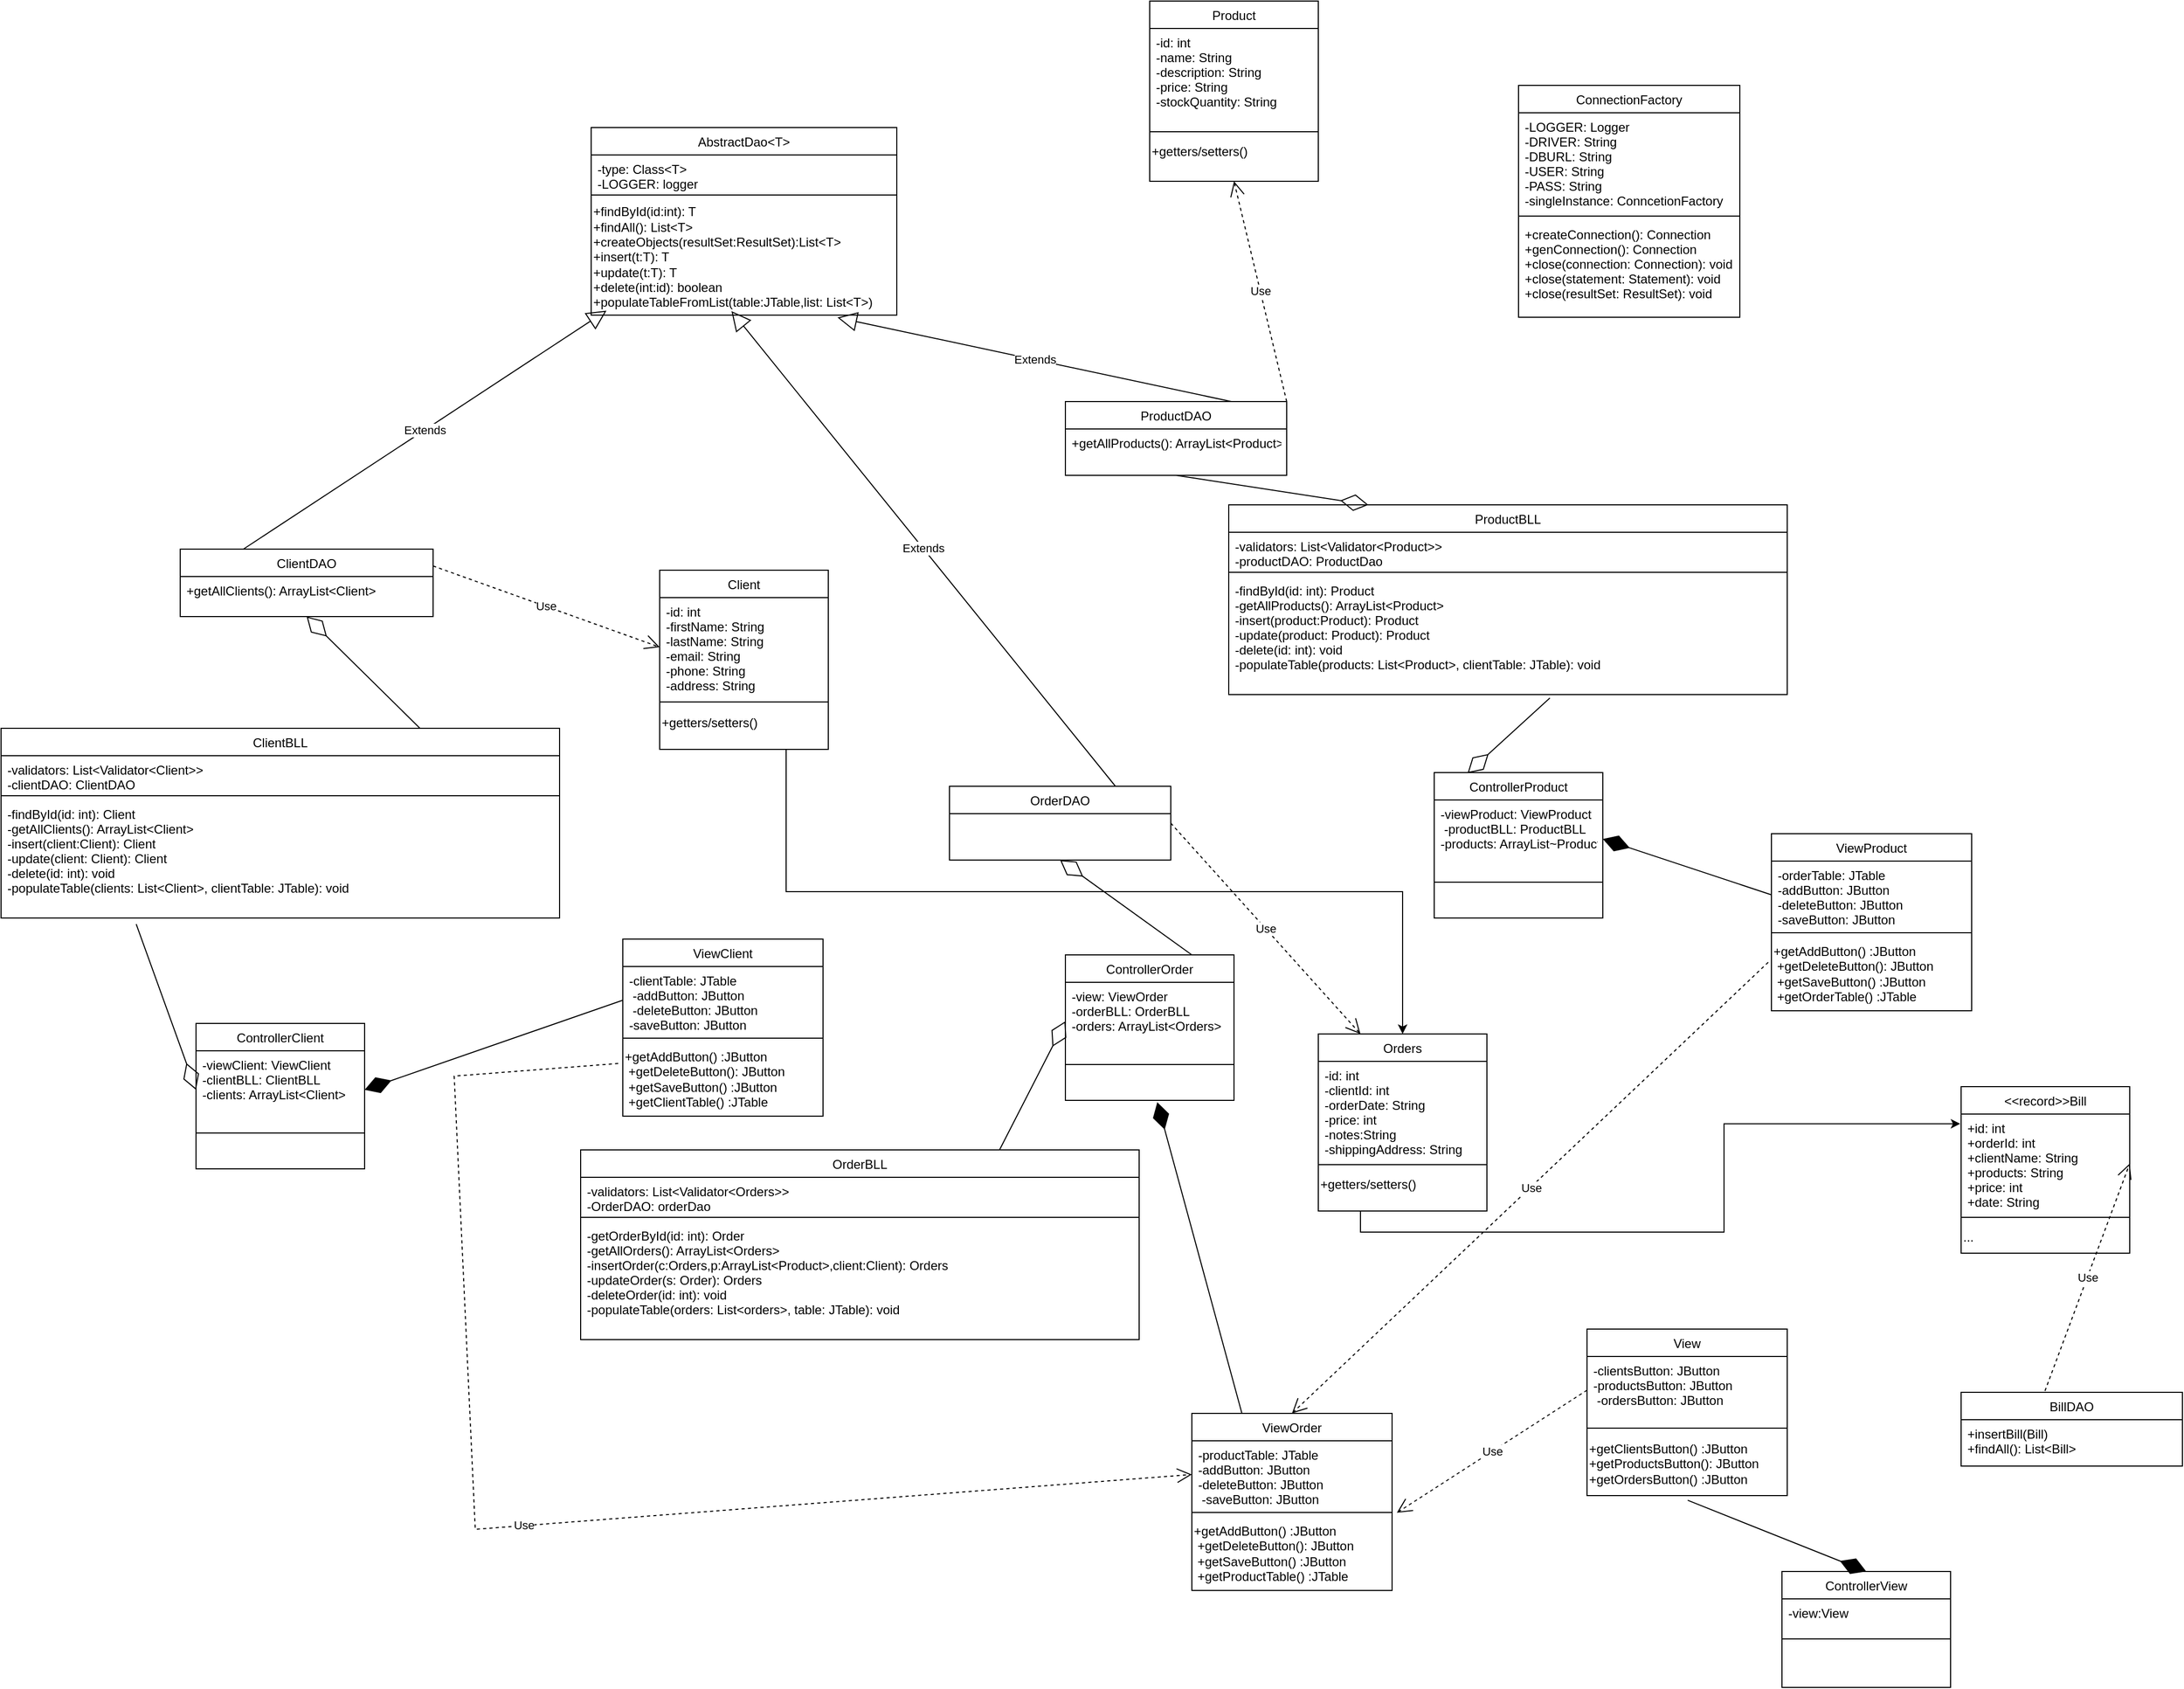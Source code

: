 <mxfile version="27.0.6">
  <diagram name="Page-1" id="b5b7bab2-c9e2-2cf4-8b2a-24fd1a2a6d21">
    <mxGraphModel dx="4214" dy="1395" grid="1" gridSize="10" guides="1" tooltips="1" connect="1" arrows="1" fold="1" page="1" pageScale="1" pageWidth="827" pageHeight="1169" background="none" math="0" shadow="0">
      <root>
        <mxCell id="0" />
        <mxCell id="1" parent="0" />
        <mxCell id="LnD3zdVyB0GyHzaoFV1q-109" style="edgeStyle=orthogonalEdgeStyle;rounded=0;orthogonalLoop=1;jettySize=auto;html=1;exitX=0.75;exitY=1;exitDx=0;exitDy=0;entryX=0.5;entryY=0;entryDx=0;entryDy=0;" edge="1" parent="1" source="LnD3zdVyB0GyHzaoFV1q-1" target="LnD3zdVyB0GyHzaoFV1q-11">
          <mxGeometry relative="1" as="geometry" />
        </mxCell>
        <mxCell id="LnD3zdVyB0GyHzaoFV1q-1" value="Client" style="swimlane;fontStyle=0;align=center;verticalAlign=top;childLayout=stackLayout;horizontal=1;startSize=26;horizontalStack=0;resizeParent=1;resizeLast=0;collapsible=1;marginBottom=0;rounded=0;shadow=0;strokeWidth=1;" vertex="1" parent="1">
          <mxGeometry x="-715" y="770" width="160" height="170" as="geometry">
            <mxRectangle x="230" y="140" width="160" height="26" as="alternateBounds" />
          </mxGeometry>
        </mxCell>
        <mxCell id="LnD3zdVyB0GyHzaoFV1q-2" value="-id: int&#xa;-firstName: String&#xa;-lastName: String&#xa;-email: String&#xa;-phone: String&#xa;-address: String" style="text;align=left;verticalAlign=top;spacingLeft=4;spacingRight=4;overflow=hidden;rotatable=0;points=[[0,0.5],[1,0.5]];portConstraint=eastwest;" vertex="1" parent="LnD3zdVyB0GyHzaoFV1q-1">
          <mxGeometry y="26" width="160" height="94" as="geometry" />
        </mxCell>
        <mxCell id="LnD3zdVyB0GyHzaoFV1q-31" value="" style="line;strokeWidth=1;fillColor=none;align=left;verticalAlign=middle;spacingTop=-1;spacingLeft=3;spacingRight=3;rotatable=0;labelPosition=right;points=[];portConstraint=eastwest;strokeColor=inherit;" vertex="1" parent="LnD3zdVyB0GyHzaoFV1q-1">
          <mxGeometry y="120" width="160" height="10" as="geometry" />
        </mxCell>
        <mxCell id="LnD3zdVyB0GyHzaoFV1q-33" value="&lt;div style=&quot;&quot;&gt;&lt;span style=&quot;background-color: transparent; color: light-dark(rgb(0, 0, 0), rgb(255, 255, 255));&quot;&gt;+getters/setters()&lt;/span&gt;&lt;/div&gt;" style="text;html=1;align=left;verticalAlign=middle;resizable=0;points=[];autosize=1;strokeColor=none;fillColor=none;" vertex="1" parent="LnD3zdVyB0GyHzaoFV1q-1">
          <mxGeometry y="130" width="160" height="30" as="geometry" />
        </mxCell>
        <mxCell id="LnD3zdVyB0GyHzaoFV1q-3" value="ConnectionFactory" style="swimlane;fontStyle=0;align=center;verticalAlign=top;childLayout=stackLayout;horizontal=1;startSize=26;horizontalStack=0;resizeParent=1;resizeLast=0;collapsible=1;marginBottom=0;rounded=0;shadow=0;strokeWidth=1;" vertex="1" parent="1">
          <mxGeometry x="100" y="310" width="210" height="220" as="geometry">
            <mxRectangle x="130" y="380" width="160" height="26" as="alternateBounds" />
          </mxGeometry>
        </mxCell>
        <mxCell id="LnD3zdVyB0GyHzaoFV1q-4" value="-LOGGER: Logger&#xa;-DRIVER: String&#xa;-DBURL: String&#xa;-USER: String&#xa;-PASS: String&#xa;-singleInstance: ConncetionFactory" style="text;align=left;verticalAlign=top;spacingLeft=4;spacingRight=4;overflow=hidden;rotatable=0;points=[[0,0.5],[1,0.5]];portConstraint=eastwest;" vertex="1" parent="LnD3zdVyB0GyHzaoFV1q-3">
          <mxGeometry y="26" width="210" height="94" as="geometry" />
        </mxCell>
        <mxCell id="LnD3zdVyB0GyHzaoFV1q-5" value="" style="line;html=1;strokeWidth=1;align=left;verticalAlign=middle;spacingTop=-1;spacingLeft=3;spacingRight=3;rotatable=0;labelPosition=right;points=[];portConstraint=eastwest;" vertex="1" parent="LnD3zdVyB0GyHzaoFV1q-3">
          <mxGeometry y="120" width="210" height="8" as="geometry" />
        </mxCell>
        <mxCell id="LnD3zdVyB0GyHzaoFV1q-6" value="+createConnection(): Connection&#xa;+genConnection(): Connection&#xa;+close(connection: Connection): void&#xa;+close(statement: Statement): void&#xa;+close(resultSet: ResultSet): void" style="text;align=left;verticalAlign=top;spacingLeft=4;spacingRight=4;overflow=hidden;rotatable=0;points=[[0,0.5],[1,0.5]];portConstraint=eastwest;fontStyle=0" vertex="1" parent="LnD3zdVyB0GyHzaoFV1q-3">
          <mxGeometry y="128" width="210" height="92" as="geometry" />
        </mxCell>
        <mxCell id="LnD3zdVyB0GyHzaoFV1q-11" value="Orders" style="swimlane;fontStyle=0;align=center;verticalAlign=top;childLayout=stackLayout;horizontal=1;startSize=26;horizontalStack=0;resizeParent=1;resizeLast=0;collapsible=1;marginBottom=0;rounded=0;shadow=0;strokeWidth=1;" vertex="1" parent="1">
          <mxGeometry x="-90" y="1210" width="160" height="168" as="geometry">
            <mxRectangle x="230" y="140" width="160" height="26" as="alternateBounds" />
          </mxGeometry>
        </mxCell>
        <mxCell id="LnD3zdVyB0GyHzaoFV1q-12" value="-id: int&#xa;-clientId: int&#xa;-orderDate: String&#xa;-price: int&#xa;-notes:String&#xa;-shippingAddress: String" style="text;align=left;verticalAlign=top;spacingLeft=4;spacingRight=4;overflow=hidden;rotatable=0;points=[[0,0.5],[1,0.5]];portConstraint=eastwest;" vertex="1" parent="LnD3zdVyB0GyHzaoFV1q-11">
          <mxGeometry y="26" width="160" height="94" as="geometry" />
        </mxCell>
        <mxCell id="LnD3zdVyB0GyHzaoFV1q-36" value="" style="line;strokeWidth=1;fillColor=none;align=left;verticalAlign=middle;spacingTop=-1;spacingLeft=3;spacingRight=3;rotatable=0;labelPosition=right;points=[];portConstraint=eastwest;strokeColor=inherit;" vertex="1" parent="LnD3zdVyB0GyHzaoFV1q-11">
          <mxGeometry y="120" width="160" height="8" as="geometry" />
        </mxCell>
        <mxCell id="LnD3zdVyB0GyHzaoFV1q-35" value="&lt;div style=&quot;&quot;&gt;&lt;span style=&quot;background-color: transparent; color: light-dark(rgb(0, 0, 0), rgb(255, 255, 255));&quot;&gt;+getters/setters()&lt;/span&gt;&lt;/div&gt;" style="text;html=1;align=left;verticalAlign=middle;resizable=0;points=[];autosize=1;strokeColor=none;fillColor=none;" vertex="1" parent="LnD3zdVyB0GyHzaoFV1q-11">
          <mxGeometry y="128" width="160" height="30" as="geometry" />
        </mxCell>
        <mxCell id="LnD3zdVyB0GyHzaoFV1q-13" value="Product" style="swimlane;fontStyle=0;align=center;verticalAlign=top;childLayout=stackLayout;horizontal=1;startSize=26;horizontalStack=0;resizeParent=1;resizeLast=0;collapsible=1;marginBottom=0;rounded=0;shadow=0;strokeWidth=1;" vertex="1" parent="1">
          <mxGeometry x="-250" y="230" width="160" height="171" as="geometry">
            <mxRectangle x="230" y="140" width="160" height="26" as="alternateBounds" />
          </mxGeometry>
        </mxCell>
        <mxCell id="LnD3zdVyB0GyHzaoFV1q-14" value="-id: int&#xa;-name: String&#xa;-description: String&#xa;-price: String&#xa;-stockQuantity: String&#xa;" style="text;align=left;verticalAlign=top;spacingLeft=4;spacingRight=4;overflow=hidden;rotatable=0;points=[[0,0.5],[1,0.5]];portConstraint=eastwest;" vertex="1" parent="LnD3zdVyB0GyHzaoFV1q-13">
          <mxGeometry y="26" width="160" height="94" as="geometry" />
        </mxCell>
        <mxCell id="LnD3zdVyB0GyHzaoFV1q-38" value="" style="line;strokeWidth=1;fillColor=none;align=left;verticalAlign=middle;spacingTop=-1;spacingLeft=3;spacingRight=3;rotatable=0;labelPosition=right;points=[];portConstraint=eastwest;strokeColor=inherit;" vertex="1" parent="LnD3zdVyB0GyHzaoFV1q-13">
          <mxGeometry y="120" width="160" height="8" as="geometry" />
        </mxCell>
        <mxCell id="LnD3zdVyB0GyHzaoFV1q-40" value="&lt;div style=&quot;&quot;&gt;&lt;span style=&quot;background-color: transparent; color: light-dark(rgb(0, 0, 0), rgb(255, 255, 255));&quot;&gt;+getters/setters()&lt;/span&gt;&lt;/div&gt;" style="text;html=1;align=left;verticalAlign=middle;resizable=0;points=[];autosize=1;strokeColor=none;fillColor=none;" vertex="1" parent="LnD3zdVyB0GyHzaoFV1q-13">
          <mxGeometry y="128" width="160" height="30" as="geometry" />
        </mxCell>
        <mxCell id="LnD3zdVyB0GyHzaoFV1q-17" value="ProductDAO" style="swimlane;fontStyle=0;align=center;verticalAlign=top;childLayout=stackLayout;horizontal=1;startSize=26;horizontalStack=0;resizeParent=1;resizeLast=0;collapsible=1;marginBottom=0;rounded=0;shadow=0;strokeWidth=1;" vertex="1" parent="1">
          <mxGeometry x="-330" y="610" width="210" height="70" as="geometry">
            <mxRectangle x="230" y="140" width="160" height="26" as="alternateBounds" />
          </mxGeometry>
        </mxCell>
        <mxCell id="LnD3zdVyB0GyHzaoFV1q-18" value="+getAllProducts(): ArrayList&lt;Product&gt;" style="text;align=left;verticalAlign=top;spacingLeft=4;spacingRight=4;overflow=hidden;rotatable=0;points=[[0,0.5],[1,0.5]];portConstraint=eastwest;" vertex="1" parent="LnD3zdVyB0GyHzaoFV1q-17">
          <mxGeometry y="26" width="210" height="34" as="geometry" />
        </mxCell>
        <mxCell id="LnD3zdVyB0GyHzaoFV1q-19" value="ClientDAO" style="swimlane;fontStyle=0;align=center;verticalAlign=top;childLayout=stackLayout;horizontal=1;startSize=26;horizontalStack=0;resizeParent=1;resizeLast=0;collapsible=1;marginBottom=0;rounded=0;shadow=0;strokeWidth=1;" vertex="1" parent="1">
          <mxGeometry x="-1170" y="750" width="240" height="64" as="geometry">
            <mxRectangle x="230" y="140" width="160" height="26" as="alternateBounds" />
          </mxGeometry>
        </mxCell>
        <mxCell id="LnD3zdVyB0GyHzaoFV1q-20" value="+getAllClients(): ArrayList&lt;Client&gt;" style="text;align=left;verticalAlign=top;spacingLeft=4;spacingRight=4;overflow=hidden;rotatable=0;points=[[0,0.5],[1,0.5]];portConstraint=eastwest;" vertex="1" parent="LnD3zdVyB0GyHzaoFV1q-19">
          <mxGeometry y="26" width="240" height="34" as="geometry" />
        </mxCell>
        <mxCell id="LnD3zdVyB0GyHzaoFV1q-21" value="OrderDAO" style="swimlane;fontStyle=0;align=center;verticalAlign=top;childLayout=stackLayout;horizontal=1;startSize=26;horizontalStack=0;resizeParent=1;resizeLast=0;collapsible=1;marginBottom=0;rounded=0;shadow=0;strokeWidth=1;" vertex="1" parent="1">
          <mxGeometry x="-440" y="975" width="210" height="70" as="geometry">
            <mxRectangle x="230" y="140" width="160" height="26" as="alternateBounds" />
          </mxGeometry>
        </mxCell>
        <mxCell id="LnD3zdVyB0GyHzaoFV1q-23" value="BillDAO" style="swimlane;fontStyle=0;align=center;verticalAlign=top;childLayout=stackLayout;horizontal=1;startSize=26;horizontalStack=0;resizeParent=1;resizeLast=0;collapsible=1;marginBottom=0;rounded=0;shadow=0;strokeWidth=1;" vertex="1" parent="1">
          <mxGeometry x="520" y="1550" width="210" height="70" as="geometry">
            <mxRectangle x="230" y="140" width="160" height="26" as="alternateBounds" />
          </mxGeometry>
        </mxCell>
        <mxCell id="LnD3zdVyB0GyHzaoFV1q-24" value="+insertBill(Bill)&#xa;+findAll(): List&lt;Bill&gt;" style="text;align=left;verticalAlign=top;spacingLeft=4;spacingRight=4;overflow=hidden;rotatable=0;points=[[0,0.5],[1,0.5]];portConstraint=eastwest;" vertex="1" parent="LnD3zdVyB0GyHzaoFV1q-23">
          <mxGeometry y="26" width="210" height="34" as="geometry" />
        </mxCell>
        <mxCell id="LnD3zdVyB0GyHzaoFV1q-25" value="ClientBLL" style="swimlane;fontStyle=0;align=center;verticalAlign=top;childLayout=stackLayout;horizontal=1;startSize=26;horizontalStack=0;resizeParent=1;resizeLast=0;collapsible=1;marginBottom=0;rounded=0;shadow=0;strokeWidth=1;" vertex="1" parent="1">
          <mxGeometry x="-1340" y="920" width="530" height="180" as="geometry">
            <mxRectangle x="550" y="140" width="160" height="26" as="alternateBounds" />
          </mxGeometry>
        </mxCell>
        <mxCell id="LnD3zdVyB0GyHzaoFV1q-26" value="-validators: List&lt;Validator&lt;Client&gt;&gt;&#xa;-clientDAO: ClientDAO" style="text;align=left;verticalAlign=top;spacingLeft=4;spacingRight=4;overflow=hidden;rotatable=0;points=[[0,0.5],[1,0.5]];portConstraint=eastwest;" vertex="1" parent="LnD3zdVyB0GyHzaoFV1q-25">
          <mxGeometry y="26" width="530" height="34" as="geometry" />
        </mxCell>
        <mxCell id="LnD3zdVyB0GyHzaoFV1q-27" value="" style="line;html=1;strokeWidth=1;align=left;verticalAlign=middle;spacingTop=-1;spacingLeft=3;spacingRight=3;rotatable=0;labelPosition=right;points=[];portConstraint=eastwest;" vertex="1" parent="LnD3zdVyB0GyHzaoFV1q-25">
          <mxGeometry y="60" width="530" height="8" as="geometry" />
        </mxCell>
        <mxCell id="LnD3zdVyB0GyHzaoFV1q-28" value="-findById(id: int): Client&#xa;-getAllClients(): ArrayList&lt;Client&gt;&#xa;-insert(client:Client): Client&#xa;-update(client: Client): Client&#xa;-delete(id: int): void&#xa;-populateTable(clients: List&lt;Client&gt;, clientTable: JTable): void" style="text;align=left;verticalAlign=top;spacingLeft=4;spacingRight=4;overflow=hidden;rotatable=0;points=[[0,0.5],[1,0.5]];portConstraint=eastwest;" vertex="1" parent="LnD3zdVyB0GyHzaoFV1q-25">
          <mxGeometry y="68" width="530" height="112" as="geometry" />
        </mxCell>
        <mxCell id="LnD3zdVyB0GyHzaoFV1q-41" value="&lt;&lt;record&gt;&gt;Bill" style="swimlane;fontStyle=0;align=center;verticalAlign=top;childLayout=stackLayout;horizontal=1;startSize=26;horizontalStack=0;resizeParent=1;resizeLast=0;collapsible=1;marginBottom=0;rounded=0;shadow=0;strokeWidth=1;" vertex="1" parent="1">
          <mxGeometry x="520" y="1260" width="160" height="158" as="geometry">
            <mxRectangle x="230" y="140" width="160" height="26" as="alternateBounds" />
          </mxGeometry>
        </mxCell>
        <mxCell id="LnD3zdVyB0GyHzaoFV1q-42" value="+id: int &#xa;+orderId: int &#xa;+clientName: String &#xa;+products: String &#xa;+price: int &#xa;+date: String" style="text;align=left;verticalAlign=top;spacingLeft=4;spacingRight=4;overflow=hidden;rotatable=0;points=[[0,0.5],[1,0.5]];portConstraint=eastwest;" vertex="1" parent="LnD3zdVyB0GyHzaoFV1q-41">
          <mxGeometry y="26" width="160" height="94" as="geometry" />
        </mxCell>
        <mxCell id="LnD3zdVyB0GyHzaoFV1q-43" value="" style="line;strokeWidth=1;fillColor=none;align=left;verticalAlign=middle;spacingTop=-1;spacingLeft=3;spacingRight=3;rotatable=0;labelPosition=right;points=[];portConstraint=eastwest;strokeColor=inherit;" vertex="1" parent="LnD3zdVyB0GyHzaoFV1q-41">
          <mxGeometry y="120" width="160" height="8" as="geometry" />
        </mxCell>
        <mxCell id="LnD3zdVyB0GyHzaoFV1q-44" value="&lt;div style=&quot;&quot;&gt;...&lt;/div&gt;" style="text;html=1;align=left;verticalAlign=middle;resizable=0;points=[];autosize=1;strokeColor=none;fillColor=none;" vertex="1" parent="LnD3zdVyB0GyHzaoFV1q-41">
          <mxGeometry y="128" width="160" height="30" as="geometry" />
        </mxCell>
        <mxCell id="LnD3zdVyB0GyHzaoFV1q-45" value="AbstractDao&lt;T&gt;" style="swimlane;fontStyle=0;align=center;verticalAlign=top;childLayout=stackLayout;horizontal=1;startSize=26;horizontalStack=0;resizeParent=1;resizeLast=0;collapsible=1;marginBottom=0;rounded=0;shadow=0;strokeWidth=1;" vertex="1" parent="1">
          <mxGeometry x="-780" y="350" width="290" height="178" as="geometry">
            <mxRectangle x="230" y="140" width="160" height="26" as="alternateBounds" />
          </mxGeometry>
        </mxCell>
        <mxCell id="LnD3zdVyB0GyHzaoFV1q-46" value="-type: Class&lt;T&gt;&#xa;-LOGGER: logger&#xa;" style="text;align=left;verticalAlign=top;spacingLeft=4;spacingRight=4;overflow=hidden;rotatable=0;points=[[0,0.5],[1,0.5]];portConstraint=eastwest;" vertex="1" parent="LnD3zdVyB0GyHzaoFV1q-45">
          <mxGeometry y="26" width="290" height="34" as="geometry" />
        </mxCell>
        <mxCell id="LnD3zdVyB0GyHzaoFV1q-47" value="" style="line;strokeWidth=1;fillColor=none;align=left;verticalAlign=middle;spacingTop=-1;spacingLeft=3;spacingRight=3;rotatable=0;labelPosition=right;points=[];portConstraint=eastwest;strokeColor=inherit;" vertex="1" parent="LnD3zdVyB0GyHzaoFV1q-45">
          <mxGeometry y="60" width="290" height="8" as="geometry" />
        </mxCell>
        <mxCell id="LnD3zdVyB0GyHzaoFV1q-48" value="&lt;div style=&quot;&quot;&gt;+findById(id:int): T&amp;nbsp;&lt;/div&gt;&lt;div style=&quot;&quot;&gt;+findAll(): List&amp;lt;T&amp;gt;&lt;/div&gt;&lt;div style=&quot;&quot;&gt;+createObjects(resultSet:ResultSet):List&amp;lt;T&amp;gt;&lt;/div&gt;&lt;div style=&quot;&quot;&gt;+insert(t:T): T&amp;nbsp;&lt;/div&gt;&lt;div style=&quot;&quot;&gt;+update(t:T): T&amp;nbsp;&lt;/div&gt;&lt;div style=&quot;&quot;&gt;+delete(int:id): boolean&amp;nbsp;&lt;/div&gt;&lt;div style=&quot;&quot;&gt;+populateTableFromList(table:JTable,list: List&amp;lt;T&amp;gt;)&lt;/div&gt;" style="text;html=1;align=left;verticalAlign=middle;resizable=0;points=[];autosize=1;strokeColor=none;fillColor=none;" vertex="1" parent="LnD3zdVyB0GyHzaoFV1q-45">
          <mxGeometry y="68" width="290" height="110" as="geometry" />
        </mxCell>
        <mxCell id="LnD3zdVyB0GyHzaoFV1q-49" value="ProductBLL" style="swimlane;fontStyle=0;align=center;verticalAlign=top;childLayout=stackLayout;horizontal=1;startSize=26;horizontalStack=0;resizeParent=1;resizeLast=0;collapsible=1;marginBottom=0;rounded=0;shadow=0;strokeWidth=1;" vertex="1" parent="1">
          <mxGeometry x="-175" y="708" width="530" height="180" as="geometry">
            <mxRectangle x="550" y="140" width="160" height="26" as="alternateBounds" />
          </mxGeometry>
        </mxCell>
        <mxCell id="LnD3zdVyB0GyHzaoFV1q-50" value="-validators: List&lt;Validator&lt;Product&gt;&gt;&#xa;-productDAO: ProductDao" style="text;align=left;verticalAlign=top;spacingLeft=4;spacingRight=4;overflow=hidden;rotatable=0;points=[[0,0.5],[1,0.5]];portConstraint=eastwest;" vertex="1" parent="LnD3zdVyB0GyHzaoFV1q-49">
          <mxGeometry y="26" width="530" height="34" as="geometry" />
        </mxCell>
        <mxCell id="LnD3zdVyB0GyHzaoFV1q-51" value="" style="line;html=1;strokeWidth=1;align=left;verticalAlign=middle;spacingTop=-1;spacingLeft=3;spacingRight=3;rotatable=0;labelPosition=right;points=[];portConstraint=eastwest;" vertex="1" parent="LnD3zdVyB0GyHzaoFV1q-49">
          <mxGeometry y="60" width="530" height="8" as="geometry" />
        </mxCell>
        <mxCell id="LnD3zdVyB0GyHzaoFV1q-52" value="-findById(id: int): Product&#xa;-getAllProducts(): ArrayList&lt;Product&gt;&#xa;-insert(product:Product): Product&#xa;-update(product: Product): Product&#xa;-delete(id: int): void&#xa;-populateTable(products: List&lt;Product&gt;, clientTable: JTable): void" style="text;align=left;verticalAlign=top;spacingLeft=4;spacingRight=4;overflow=hidden;rotatable=0;points=[[0,0.5],[1,0.5]];portConstraint=eastwest;" vertex="1" parent="LnD3zdVyB0GyHzaoFV1q-49">
          <mxGeometry y="68" width="530" height="112" as="geometry" />
        </mxCell>
        <mxCell id="LnD3zdVyB0GyHzaoFV1q-53" value="OrderBLL" style="swimlane;fontStyle=0;align=center;verticalAlign=top;childLayout=stackLayout;horizontal=1;startSize=26;horizontalStack=0;resizeParent=1;resizeLast=0;collapsible=1;marginBottom=0;rounded=0;shadow=0;strokeWidth=1;" vertex="1" parent="1">
          <mxGeometry x="-790" y="1320" width="530" height="180" as="geometry">
            <mxRectangle x="550" y="140" width="160" height="26" as="alternateBounds" />
          </mxGeometry>
        </mxCell>
        <mxCell id="LnD3zdVyB0GyHzaoFV1q-54" value="-validators: List&lt;Validator&lt;Orders&gt;&gt;&#xa;-OrderDAO: orderDao" style="text;align=left;verticalAlign=top;spacingLeft=4;spacingRight=4;overflow=hidden;rotatable=0;points=[[0,0.5],[1,0.5]];portConstraint=eastwest;" vertex="1" parent="LnD3zdVyB0GyHzaoFV1q-53">
          <mxGeometry y="26" width="530" height="34" as="geometry" />
        </mxCell>
        <mxCell id="LnD3zdVyB0GyHzaoFV1q-55" value="" style="line;html=1;strokeWidth=1;align=left;verticalAlign=middle;spacingTop=-1;spacingLeft=3;spacingRight=3;rotatable=0;labelPosition=right;points=[];portConstraint=eastwest;" vertex="1" parent="LnD3zdVyB0GyHzaoFV1q-53">
          <mxGeometry y="60" width="530" height="8" as="geometry" />
        </mxCell>
        <mxCell id="LnD3zdVyB0GyHzaoFV1q-56" value="-getOrderById(id: int): Order&#xa;-getAllOrders(): ArrayList&lt;Orders&gt;&#xa;-insertOrder(c:Orders,p:ArrayList&lt;Product&gt;,client:Client): Orders&#xa;-updateOrder(s: Order): Orders&#xa;-deleteOrder(id: int): void&#xa;-populateTable(orders: List&lt;orders&gt;, table: JTable): void" style="text;align=left;verticalAlign=top;spacingLeft=4;spacingRight=4;overflow=hidden;rotatable=0;points=[[0,0.5],[1,0.5]];portConstraint=eastwest;" vertex="1" parent="LnD3zdVyB0GyHzaoFV1q-53">
          <mxGeometry y="68" width="530" height="112" as="geometry" />
        </mxCell>
        <mxCell id="LnD3zdVyB0GyHzaoFV1q-57" value="ControllerView" style="swimlane;fontStyle=0;align=center;verticalAlign=top;childLayout=stackLayout;horizontal=1;startSize=26;horizontalStack=0;resizeParent=1;resizeLast=0;collapsible=1;marginBottom=0;rounded=0;shadow=0;strokeWidth=1;" vertex="1" parent="1">
          <mxGeometry x="350" y="1720" width="160" height="110" as="geometry">
            <mxRectangle x="230" y="140" width="160" height="26" as="alternateBounds" />
          </mxGeometry>
        </mxCell>
        <mxCell id="LnD3zdVyB0GyHzaoFV1q-58" value="-view:View" style="text;align=left;verticalAlign=top;spacingLeft=4;spacingRight=4;overflow=hidden;rotatable=0;points=[[0,0.5],[1,0.5]];portConstraint=eastwest;" vertex="1" parent="LnD3zdVyB0GyHzaoFV1q-57">
          <mxGeometry y="26" width="160" height="34" as="geometry" />
        </mxCell>
        <mxCell id="LnD3zdVyB0GyHzaoFV1q-59" value="" style="line;strokeWidth=1;fillColor=none;align=left;verticalAlign=middle;spacingTop=-1;spacingLeft=3;spacingRight=3;rotatable=0;labelPosition=right;points=[];portConstraint=eastwest;strokeColor=inherit;" vertex="1" parent="LnD3zdVyB0GyHzaoFV1q-57">
          <mxGeometry y="60" width="160" height="8" as="geometry" />
        </mxCell>
        <mxCell id="LnD3zdVyB0GyHzaoFV1q-60" value="&lt;div style=&quot;&quot;&gt;&lt;br&gt;&lt;/div&gt;" style="text;html=1;align=left;verticalAlign=middle;resizable=0;points=[];autosize=1;strokeColor=none;fillColor=none;" vertex="1" parent="LnD3zdVyB0GyHzaoFV1q-57">
          <mxGeometry y="68" width="160" height="30" as="geometry" />
        </mxCell>
        <mxCell id="LnD3zdVyB0GyHzaoFV1q-66" value="View" style="swimlane;fontStyle=0;align=center;verticalAlign=top;childLayout=stackLayout;horizontal=1;startSize=26;horizontalStack=0;resizeParent=1;resizeLast=0;collapsible=1;marginBottom=0;rounded=0;shadow=0;strokeWidth=1;" vertex="1" parent="1">
          <mxGeometry x="165" y="1490" width="190" height="158" as="geometry">
            <mxRectangle x="230" y="140" width="160" height="26" as="alternateBounds" />
          </mxGeometry>
        </mxCell>
        <mxCell id="LnD3zdVyB0GyHzaoFV1q-67" value="-clientsButton: JButton &#xa;-productsButton: JButton&#xa; -ordersButton: JButton" style="text;align=left;verticalAlign=top;spacingLeft=4;spacingRight=4;overflow=hidden;rotatable=0;points=[[0,0.5],[1,0.5]];portConstraint=eastwest;" vertex="1" parent="LnD3zdVyB0GyHzaoFV1q-66">
          <mxGeometry y="26" width="190" height="64" as="geometry" />
        </mxCell>
        <mxCell id="LnD3zdVyB0GyHzaoFV1q-68" value="" style="line;strokeWidth=1;fillColor=none;align=left;verticalAlign=middle;spacingTop=-1;spacingLeft=3;spacingRight=3;rotatable=0;labelPosition=right;points=[];portConstraint=eastwest;strokeColor=inherit;" vertex="1" parent="LnD3zdVyB0GyHzaoFV1q-66">
          <mxGeometry y="90" width="190" height="8" as="geometry" />
        </mxCell>
        <mxCell id="LnD3zdVyB0GyHzaoFV1q-69" value="&lt;div style=&quot;&quot;&gt;+getClientsButton() :JButton&amp;nbsp;&lt;/div&gt;&lt;div style=&quot;&quot;&gt;+getProductsButton(): JButton&amp;nbsp;&lt;/div&gt;&lt;div style=&quot;&quot;&gt;+getOrdersButton() :JButton&lt;/div&gt;" style="text;html=1;align=left;verticalAlign=middle;resizable=0;points=[];autosize=1;strokeColor=none;fillColor=none;" vertex="1" parent="LnD3zdVyB0GyHzaoFV1q-66">
          <mxGeometry y="98" width="190" height="60" as="geometry" />
        </mxCell>
        <mxCell id="LnD3zdVyB0GyHzaoFV1q-70" value="ControllerClient" style="swimlane;fontStyle=0;align=center;verticalAlign=top;childLayout=stackLayout;horizontal=1;startSize=26;horizontalStack=0;resizeParent=1;resizeLast=0;collapsible=1;marginBottom=0;rounded=0;shadow=0;strokeWidth=1;" vertex="1" parent="1">
          <mxGeometry x="-1155" y="1200" width="160" height="138" as="geometry">
            <mxRectangle x="230" y="140" width="160" height="26" as="alternateBounds" />
          </mxGeometry>
        </mxCell>
        <mxCell id="LnD3zdVyB0GyHzaoFV1q-71" value="-viewClient: ViewClient &#xa;-clientBLL: ClientBLL &#xa;-clients: ArrayList&lt;Client&gt;" style="text;align=left;verticalAlign=top;spacingLeft=4;spacingRight=4;overflow=hidden;rotatable=0;points=[[0,0.5],[1,0.5]];portConstraint=eastwest;" vertex="1" parent="LnD3zdVyB0GyHzaoFV1q-70">
          <mxGeometry y="26" width="160" height="74" as="geometry" />
        </mxCell>
        <mxCell id="LnD3zdVyB0GyHzaoFV1q-72" value="" style="line;strokeWidth=1;fillColor=none;align=left;verticalAlign=middle;spacingTop=-1;spacingLeft=3;spacingRight=3;rotatable=0;labelPosition=right;points=[];portConstraint=eastwest;strokeColor=inherit;" vertex="1" parent="LnD3zdVyB0GyHzaoFV1q-70">
          <mxGeometry y="100" width="160" height="8" as="geometry" />
        </mxCell>
        <mxCell id="LnD3zdVyB0GyHzaoFV1q-73" value="&lt;div style=&quot;&quot;&gt;&lt;br&gt;&lt;/div&gt;" style="text;html=1;align=left;verticalAlign=middle;resizable=0;points=[];autosize=1;strokeColor=none;fillColor=none;" vertex="1" parent="LnD3zdVyB0GyHzaoFV1q-70">
          <mxGeometry y="108" width="160" height="30" as="geometry" />
        </mxCell>
        <mxCell id="LnD3zdVyB0GyHzaoFV1q-75" value="ViewClient" style="swimlane;fontStyle=0;align=center;verticalAlign=top;childLayout=stackLayout;horizontal=1;startSize=26;horizontalStack=0;resizeParent=1;resizeLast=0;collapsible=1;marginBottom=0;rounded=0;shadow=0;strokeWidth=1;" vertex="1" parent="1">
          <mxGeometry x="-750" y="1120" width="190" height="168" as="geometry">
            <mxRectangle x="230" y="140" width="160" height="26" as="alternateBounds" />
          </mxGeometry>
        </mxCell>
        <mxCell id="LnD3zdVyB0GyHzaoFV1q-76" value="-clientTable: JTable&#xa; -addButton: JButton&#xa; -deleteButton: JButton &#xa;-saveButton: JButton" style="text;align=left;verticalAlign=top;spacingLeft=4;spacingRight=4;overflow=hidden;rotatable=0;points=[[0,0.5],[1,0.5]];portConstraint=eastwest;" vertex="1" parent="LnD3zdVyB0GyHzaoFV1q-75">
          <mxGeometry y="26" width="190" height="64" as="geometry" />
        </mxCell>
        <mxCell id="LnD3zdVyB0GyHzaoFV1q-77" value="" style="line;strokeWidth=1;fillColor=none;align=left;verticalAlign=middle;spacingTop=-1;spacingLeft=3;spacingRight=3;rotatable=0;labelPosition=right;points=[];portConstraint=eastwest;strokeColor=inherit;" vertex="1" parent="LnD3zdVyB0GyHzaoFV1q-75">
          <mxGeometry y="90" width="190" height="8" as="geometry" />
        </mxCell>
        <mxCell id="LnD3zdVyB0GyHzaoFV1q-78" value="&lt;div style=&quot;&quot;&gt;+getAddButton() :JButton&lt;/div&gt;&lt;div style=&quot;&quot;&gt;&amp;nbsp;+getDeleteButton(): JButton&lt;/div&gt;&lt;div style=&quot;&quot;&gt;&amp;nbsp;+getSaveButton() :JButton&lt;/div&gt;&lt;div style=&quot;&quot;&gt;&amp;nbsp;+getClientTable() :JTable&lt;/div&gt;" style="text;html=1;align=left;verticalAlign=middle;resizable=0;points=[];autosize=1;strokeColor=none;fillColor=none;" vertex="1" parent="LnD3zdVyB0GyHzaoFV1q-75">
          <mxGeometry y="98" width="190" height="70" as="geometry" />
        </mxCell>
        <mxCell id="LnD3zdVyB0GyHzaoFV1q-79" value="ControllerOrder" style="swimlane;fontStyle=0;align=center;verticalAlign=top;childLayout=stackLayout;horizontal=1;startSize=26;horizontalStack=0;resizeParent=1;resizeLast=0;collapsible=1;marginBottom=0;rounded=0;shadow=0;strokeWidth=1;" vertex="1" parent="1">
          <mxGeometry x="-330" y="1135" width="160" height="138" as="geometry">
            <mxRectangle x="230" y="140" width="160" height="26" as="alternateBounds" />
          </mxGeometry>
        </mxCell>
        <mxCell id="LnD3zdVyB0GyHzaoFV1q-80" value="-view: ViewOrder&#xa;-orderBLL: OrderBLL &#xa;-orders: ArrayList&lt;Orders&gt;" style="text;align=left;verticalAlign=top;spacingLeft=4;spacingRight=4;overflow=hidden;rotatable=0;points=[[0,0.5],[1,0.5]];portConstraint=eastwest;" vertex="1" parent="LnD3zdVyB0GyHzaoFV1q-79">
          <mxGeometry y="26" width="160" height="74" as="geometry" />
        </mxCell>
        <mxCell id="LnD3zdVyB0GyHzaoFV1q-81" value="" style="line;strokeWidth=1;fillColor=none;align=left;verticalAlign=middle;spacingTop=-1;spacingLeft=3;spacingRight=3;rotatable=0;labelPosition=right;points=[];portConstraint=eastwest;strokeColor=inherit;" vertex="1" parent="LnD3zdVyB0GyHzaoFV1q-79">
          <mxGeometry y="100" width="160" height="8" as="geometry" />
        </mxCell>
        <mxCell id="LnD3zdVyB0GyHzaoFV1q-82" value="&lt;div style=&quot;&quot;&gt;&lt;br&gt;&lt;/div&gt;" style="text;html=1;align=left;verticalAlign=middle;resizable=0;points=[];autosize=1;strokeColor=none;fillColor=none;" vertex="1" parent="LnD3zdVyB0GyHzaoFV1q-79">
          <mxGeometry y="108" width="160" height="30" as="geometry" />
        </mxCell>
        <mxCell id="LnD3zdVyB0GyHzaoFV1q-83" value="ViewProduct" style="swimlane;fontStyle=0;align=center;verticalAlign=top;childLayout=stackLayout;horizontal=1;startSize=26;horizontalStack=0;resizeParent=1;resizeLast=0;collapsible=1;marginBottom=0;rounded=0;shadow=0;strokeWidth=1;" vertex="1" parent="1">
          <mxGeometry x="340" y="1020" width="190" height="168" as="geometry">
            <mxRectangle x="230" y="140" width="160" height="26" as="alternateBounds" />
          </mxGeometry>
        </mxCell>
        <mxCell id="LnD3zdVyB0GyHzaoFV1q-84" value="-orderTable: JTable &#xa;-addButton: JButton &#xa;-deleteButton: JButton &#xa;-saveButton: JButton" style="text;align=left;verticalAlign=top;spacingLeft=4;spacingRight=4;overflow=hidden;rotatable=0;points=[[0,0.5],[1,0.5]];portConstraint=eastwest;" vertex="1" parent="LnD3zdVyB0GyHzaoFV1q-83">
          <mxGeometry y="26" width="190" height="64" as="geometry" />
        </mxCell>
        <mxCell id="LnD3zdVyB0GyHzaoFV1q-85" value="" style="line;strokeWidth=1;fillColor=none;align=left;verticalAlign=middle;spacingTop=-1;spacingLeft=3;spacingRight=3;rotatable=0;labelPosition=right;points=[];portConstraint=eastwest;strokeColor=inherit;" vertex="1" parent="LnD3zdVyB0GyHzaoFV1q-83">
          <mxGeometry y="90" width="190" height="8" as="geometry" />
        </mxCell>
        <mxCell id="LnD3zdVyB0GyHzaoFV1q-86" value="&lt;div style=&quot;&quot;&gt;+getAddButton() :JButton&lt;/div&gt;&lt;div style=&quot;&quot;&gt;&amp;nbsp;+getDeleteButton(): JButton&lt;/div&gt;&lt;div style=&quot;&quot;&gt;&amp;nbsp;+getSaveButton() :JButton&lt;/div&gt;&lt;div style=&quot;&quot;&gt;&amp;nbsp;+getOrderTable() :JTable&lt;/div&gt;" style="text;html=1;align=left;verticalAlign=middle;resizable=0;points=[];autosize=1;strokeColor=none;fillColor=none;" vertex="1" parent="LnD3zdVyB0GyHzaoFV1q-83">
          <mxGeometry y="98" width="190" height="70" as="geometry" />
        </mxCell>
        <mxCell id="LnD3zdVyB0GyHzaoFV1q-87" value="ControllerProduct" style="swimlane;fontStyle=0;align=center;verticalAlign=top;childLayout=stackLayout;horizontal=1;startSize=26;horizontalStack=0;resizeParent=1;resizeLast=0;collapsible=1;marginBottom=0;rounded=0;shadow=0;strokeWidth=1;" vertex="1" parent="1">
          <mxGeometry x="20" y="962" width="160" height="138" as="geometry">
            <mxRectangle x="230" y="140" width="160" height="26" as="alternateBounds" />
          </mxGeometry>
        </mxCell>
        <mxCell id="LnD3zdVyB0GyHzaoFV1q-88" value="-viewProduct: ViewProduct&#xa; -productBLL: ProductBLL &#xa;-products: ArrayList~Product~" style="text;align=left;verticalAlign=top;spacingLeft=4;spacingRight=4;overflow=hidden;rotatable=0;points=[[0,0.5],[1,0.5]];portConstraint=eastwest;" vertex="1" parent="LnD3zdVyB0GyHzaoFV1q-87">
          <mxGeometry y="26" width="160" height="74" as="geometry" />
        </mxCell>
        <mxCell id="LnD3zdVyB0GyHzaoFV1q-89" value="" style="line;strokeWidth=1;fillColor=none;align=left;verticalAlign=middle;spacingTop=-1;spacingLeft=3;spacingRight=3;rotatable=0;labelPosition=right;points=[];portConstraint=eastwest;strokeColor=inherit;" vertex="1" parent="LnD3zdVyB0GyHzaoFV1q-87">
          <mxGeometry y="100" width="160" height="8" as="geometry" />
        </mxCell>
        <mxCell id="LnD3zdVyB0GyHzaoFV1q-90" value="&lt;div style=&quot;&quot;&gt;&lt;br&gt;&lt;/div&gt;" style="text;html=1;align=left;verticalAlign=middle;resizable=0;points=[];autosize=1;strokeColor=none;fillColor=none;" vertex="1" parent="LnD3zdVyB0GyHzaoFV1q-87">
          <mxGeometry y="108" width="160" height="30" as="geometry" />
        </mxCell>
        <mxCell id="LnD3zdVyB0GyHzaoFV1q-91" value="ViewOrder" style="swimlane;fontStyle=0;align=center;verticalAlign=top;childLayout=stackLayout;horizontal=1;startSize=26;horizontalStack=0;resizeParent=1;resizeLast=0;collapsible=1;marginBottom=0;rounded=0;shadow=0;strokeWidth=1;" vertex="1" parent="1">
          <mxGeometry x="-210" y="1570" width="190" height="168" as="geometry">
            <mxRectangle x="230" y="140" width="160" height="26" as="alternateBounds" />
          </mxGeometry>
        </mxCell>
        <mxCell id="LnD3zdVyB0GyHzaoFV1q-92" value="-productTable: JTable &#xa;-addButton: JButton &#xa;-deleteButton: JButton&#xa; -saveButton: JButton" style="text;align=left;verticalAlign=top;spacingLeft=4;spacingRight=4;overflow=hidden;rotatable=0;points=[[0,0.5],[1,0.5]];portConstraint=eastwest;" vertex="1" parent="LnD3zdVyB0GyHzaoFV1q-91">
          <mxGeometry y="26" width="190" height="64" as="geometry" />
        </mxCell>
        <mxCell id="LnD3zdVyB0GyHzaoFV1q-93" value="" style="line;strokeWidth=1;fillColor=none;align=left;verticalAlign=middle;spacingTop=-1;spacingLeft=3;spacingRight=3;rotatable=0;labelPosition=right;points=[];portConstraint=eastwest;strokeColor=inherit;" vertex="1" parent="LnD3zdVyB0GyHzaoFV1q-91">
          <mxGeometry y="90" width="190" height="8" as="geometry" />
        </mxCell>
        <mxCell id="LnD3zdVyB0GyHzaoFV1q-94" value="&lt;div style=&quot;&quot;&gt;+getAddButton() :JButton&lt;/div&gt;&lt;div style=&quot;&quot;&gt;&amp;nbsp;+getDeleteButton(): JButton&lt;/div&gt;&lt;div style=&quot;&quot;&gt;&amp;nbsp;+getSaveButton() :JButton&lt;/div&gt;&lt;div style=&quot;&quot;&gt;&amp;nbsp;+getProductTable() :JTable&lt;/div&gt;" style="text;html=1;align=left;verticalAlign=middle;resizable=0;points=[];autosize=1;strokeColor=none;fillColor=none;" vertex="1" parent="LnD3zdVyB0GyHzaoFV1q-91">
          <mxGeometry y="98" width="190" height="70" as="geometry" />
        </mxCell>
        <mxCell id="LnD3zdVyB0GyHzaoFV1q-96" value="" style="endArrow=diamondThin;endFill=0;endSize=24;html=1;rounded=0;entryX=0;entryY=0.5;entryDx=0;entryDy=0;exitX=0.242;exitY=1.052;exitDx=0;exitDy=0;exitPerimeter=0;" edge="1" parent="1" source="LnD3zdVyB0GyHzaoFV1q-28" target="LnD3zdVyB0GyHzaoFV1q-71">
          <mxGeometry width="160" relative="1" as="geometry">
            <mxPoint x="250" y="1420" as="sourcePoint" />
            <mxPoint x="410" y="1420" as="targetPoint" />
          </mxGeometry>
        </mxCell>
        <mxCell id="LnD3zdVyB0GyHzaoFV1q-97" value="" style="endArrow=diamondThin;endFill=0;endSize=24;html=1;rounded=0;entryX=0.5;entryY=1;entryDx=0;entryDy=0;exitX=0.75;exitY=0;exitDx=0;exitDy=0;" edge="1" parent="1" source="LnD3zdVyB0GyHzaoFV1q-25" target="LnD3zdVyB0GyHzaoFV1q-19">
          <mxGeometry width="160" relative="1" as="geometry">
            <mxPoint x="60.0" y="1305.95" as="sourcePoint" />
            <mxPoint x="84.66" y="1199.996" as="targetPoint" />
          </mxGeometry>
        </mxCell>
        <mxCell id="LnD3zdVyB0GyHzaoFV1q-98" value="" style="endArrow=diamondThin;endFill=0;endSize=24;html=1;rounded=0;entryX=0;entryY=0.5;entryDx=0;entryDy=0;exitX=0.75;exitY=0;exitDx=0;exitDy=0;" edge="1" parent="1" source="LnD3zdVyB0GyHzaoFV1q-53" target="LnD3zdVyB0GyHzaoFV1q-80">
          <mxGeometry width="160" relative="1" as="geometry">
            <mxPoint x="320" y="1470" as="sourcePoint" />
            <mxPoint x="400" y="1561" as="targetPoint" />
            <Array as="points" />
          </mxGeometry>
        </mxCell>
        <mxCell id="LnD3zdVyB0GyHzaoFV1q-99" value="" style="endArrow=diamondThin;endFill=0;endSize=24;html=1;rounded=0;entryX=0.5;entryY=1;entryDx=0;entryDy=0;exitX=0.75;exitY=0;exitDx=0;exitDy=0;" edge="1" parent="1" source="LnD3zdVyB0GyHzaoFV1q-79" target="LnD3zdVyB0GyHzaoFV1q-21">
          <mxGeometry width="160" relative="1" as="geometry">
            <mxPoint x="380" y="2100" as="sourcePoint" />
            <mxPoint x="270" y="2286" as="targetPoint" />
          </mxGeometry>
        </mxCell>
        <mxCell id="LnD3zdVyB0GyHzaoFV1q-100" value="" style="endArrow=diamondThin;endFill=0;endSize=24;html=1;rounded=0;entryX=0.198;entryY=0.004;entryDx=0;entryDy=0;exitX=0.575;exitY=1.029;exitDx=0;exitDy=0;entryPerimeter=0;exitPerimeter=0;" edge="1" parent="1" source="LnD3zdVyB0GyHzaoFV1q-52" target="LnD3zdVyB0GyHzaoFV1q-87">
          <mxGeometry width="160" relative="1" as="geometry">
            <mxPoint x="610" y="800" as="sourcePoint" />
            <mxPoint x="500" y="986" as="targetPoint" />
          </mxGeometry>
        </mxCell>
        <mxCell id="LnD3zdVyB0GyHzaoFV1q-101" value="" style="endArrow=diamondThin;endFill=0;endSize=24;html=1;rounded=0;exitX=0.5;exitY=1;exitDx=0;exitDy=0;entryX=0.25;entryY=0;entryDx=0;entryDy=0;" edge="1" parent="1" source="LnD3zdVyB0GyHzaoFV1q-17" target="LnD3zdVyB0GyHzaoFV1q-49">
          <mxGeometry width="160" relative="1" as="geometry">
            <mxPoint x="420" y="750" as="sourcePoint" />
            <mxPoint x="350" y="680" as="targetPoint" />
          </mxGeometry>
        </mxCell>
        <mxCell id="LnD3zdVyB0GyHzaoFV1q-103" value="" style="endArrow=diamondThin;endFill=1;endSize=24;html=1;rounded=0;exitX=0.503;exitY=1.074;exitDx=0;exitDy=0;entryX=0.5;entryY=0;entryDx=0;entryDy=0;exitPerimeter=0;" edge="1" parent="1" source="LnD3zdVyB0GyHzaoFV1q-69" target="LnD3zdVyB0GyHzaoFV1q-57">
          <mxGeometry width="160" relative="1" as="geometry">
            <mxPoint x="190" y="1790" as="sourcePoint" />
            <mxPoint x="230" y="1740" as="targetPoint" />
          </mxGeometry>
        </mxCell>
        <mxCell id="LnD3zdVyB0GyHzaoFV1q-105" value="" style="endArrow=diamondThin;endFill=1;endSize=24;html=1;rounded=0;exitX=0;exitY=0.5;exitDx=0;exitDy=0;entryX=1;entryY=0.5;entryDx=0;entryDy=0;" edge="1" parent="1" source="LnD3zdVyB0GyHzaoFV1q-76" target="LnD3zdVyB0GyHzaoFV1q-71">
          <mxGeometry width="160" relative="1" as="geometry">
            <mxPoint x="516" y="1480" as="sourcePoint" />
            <mxPoint x="-560" y="1300" as="targetPoint" />
          </mxGeometry>
        </mxCell>
        <mxCell id="LnD3zdVyB0GyHzaoFV1q-107" value="" style="endArrow=diamondThin;endFill=1;endSize=24;html=1;rounded=0;entryX=0.545;entryY=1.059;entryDx=0;entryDy=0;exitX=0.25;exitY=0;exitDx=0;exitDy=0;entryPerimeter=0;" edge="1" parent="1" source="LnD3zdVyB0GyHzaoFV1q-91" target="LnD3zdVyB0GyHzaoFV1q-82">
          <mxGeometry width="160" relative="1" as="geometry">
            <mxPoint x="-40" y="1880" as="sourcePoint" />
            <mxPoint x="-100" y="2078" as="targetPoint" />
          </mxGeometry>
        </mxCell>
        <mxCell id="LnD3zdVyB0GyHzaoFV1q-108" value="" style="endArrow=diamondThin;endFill=1;endSize=24;html=1;rounded=0;exitX=0;exitY=0.5;exitDx=0;exitDy=0;entryX=1;entryY=0.5;entryDx=0;entryDy=0;" edge="1" parent="1" source="LnD3zdVyB0GyHzaoFV1q-84" target="LnD3zdVyB0GyHzaoFV1q-88">
          <mxGeometry width="160" relative="1" as="geometry">
            <mxPoint x="696" y="800" as="sourcePoint" />
            <mxPoint x="680" y="888" as="targetPoint" />
          </mxGeometry>
        </mxCell>
        <mxCell id="LnD3zdVyB0GyHzaoFV1q-110" style="edgeStyle=orthogonalEdgeStyle;rounded=0;orthogonalLoop=1;jettySize=auto;html=1;exitX=0.25;exitY=1;exitDx=0;exitDy=0;entryX=-0.005;entryY=0.098;entryDx=0;entryDy=0;entryPerimeter=0;" edge="1" parent="1" source="LnD3zdVyB0GyHzaoFV1q-11" target="LnD3zdVyB0GyHzaoFV1q-42">
          <mxGeometry relative="1" as="geometry" />
        </mxCell>
        <mxCell id="LnD3zdVyB0GyHzaoFV1q-112" value="Extends" style="endArrow=block;endSize=16;endFill=0;html=1;rounded=0;entryX=0.806;entryY=1.021;entryDx=0;entryDy=0;entryPerimeter=0;exitX=0.75;exitY=0;exitDx=0;exitDy=0;" edge="1" parent="1" source="LnD3zdVyB0GyHzaoFV1q-17" target="LnD3zdVyB0GyHzaoFV1q-48">
          <mxGeometry width="160" relative="1" as="geometry">
            <mxPoint x="760" y="340" as="sourcePoint" />
            <mxPoint x="810" y="320" as="targetPoint" />
          </mxGeometry>
        </mxCell>
        <mxCell id="LnD3zdVyB0GyHzaoFV1q-113" value="Extends" style="endArrow=block;endSize=16;endFill=0;html=1;rounded=0;entryX=0.459;entryY=0.965;entryDx=0;entryDy=0;entryPerimeter=0;exitX=0.75;exitY=0;exitDx=0;exitDy=0;" edge="1" parent="1" source="LnD3zdVyB0GyHzaoFV1q-21" target="LnD3zdVyB0GyHzaoFV1q-48">
          <mxGeometry width="160" relative="1" as="geometry">
            <mxPoint x="640" y="270" as="sourcePoint" />
            <mxPoint x="800" y="270" as="targetPoint" />
          </mxGeometry>
        </mxCell>
        <mxCell id="LnD3zdVyB0GyHzaoFV1q-114" value="Extends" style="endArrow=block;endSize=16;endFill=0;html=1;rounded=0;entryX=0.05;entryY=0.961;entryDx=0;entryDy=0;entryPerimeter=0;exitX=0.25;exitY=0;exitDx=0;exitDy=0;" edge="1" parent="1" source="LnD3zdVyB0GyHzaoFV1q-19" target="LnD3zdVyB0GyHzaoFV1q-48">
          <mxGeometry width="160" relative="1" as="geometry">
            <mxPoint x="500" y="303.41" as="sourcePoint" />
            <mxPoint x="660" y="303.41" as="targetPoint" />
          </mxGeometry>
        </mxCell>
        <mxCell id="LnD3zdVyB0GyHzaoFV1q-115" value="Use" style="endArrow=open;endSize=12;dashed=1;html=1;rounded=0;exitX=1;exitY=0;exitDx=0;exitDy=0;entryX=0.5;entryY=1;entryDx=0;entryDy=0;" edge="1" parent="1" source="LnD3zdVyB0GyHzaoFV1q-17" target="LnD3zdVyB0GyHzaoFV1q-13">
          <mxGeometry width="160" relative="1" as="geometry">
            <mxPoint x="-350" y="140" as="sourcePoint" />
            <mxPoint x="-190" y="140" as="targetPoint" />
          </mxGeometry>
        </mxCell>
        <mxCell id="LnD3zdVyB0GyHzaoFV1q-116" value="Use" style="endArrow=open;endSize=12;dashed=1;html=1;rounded=0;exitX=1;exitY=0.5;exitDx=0;exitDy=0;entryX=0.25;entryY=0;entryDx=0;entryDy=0;" edge="1" parent="1" source="LnD3zdVyB0GyHzaoFV1q-21" target="LnD3zdVyB0GyHzaoFV1q-11">
          <mxGeometry width="160" relative="1" as="geometry">
            <mxPoint x="-30" y="1529" as="sourcePoint" />
            <mxPoint x="-58.588" y="1030" as="targetPoint" />
          </mxGeometry>
        </mxCell>
        <mxCell id="LnD3zdVyB0GyHzaoFV1q-117" value="Use" style="endArrow=open;endSize=12;dashed=1;html=1;rounded=0;exitX=1;exitY=0.25;exitDx=0;exitDy=0;entryX=0;entryY=0.5;entryDx=0;entryDy=0;" edge="1" parent="1" source="LnD3zdVyB0GyHzaoFV1q-19" target="LnD3zdVyB0GyHzaoFV1q-2">
          <mxGeometry width="160" relative="1" as="geometry">
            <mxPoint x="-700" y="939" as="sourcePoint" />
            <mxPoint x="-810" y="770" as="targetPoint" />
          </mxGeometry>
        </mxCell>
        <mxCell id="LnD3zdVyB0GyHzaoFV1q-118" value="Use" style="endArrow=open;endSize=12;dashed=1;html=1;rounded=0;exitX=0.379;exitY=-0.019;exitDx=0;exitDy=0;entryX=1;entryY=0.5;entryDx=0;entryDy=0;exitPerimeter=0;" edge="1" parent="1" source="LnD3zdVyB0GyHzaoFV1q-23" target="LnD3zdVyB0GyHzaoFV1q-42">
          <mxGeometry x="-0.002" width="160" relative="1" as="geometry">
            <mxPoint x="450" y="1599" as="sourcePoint" />
            <mxPoint x="340" y="1430" as="targetPoint" />
            <mxPoint as="offset" />
          </mxGeometry>
        </mxCell>
        <mxCell id="LnD3zdVyB0GyHzaoFV1q-119" value="Use" style="endArrow=open;endSize=12;dashed=1;html=1;rounded=0;exitX=0;exitY=0.5;exitDx=0;exitDy=0;entryX=1.024;entryY=-0.053;entryDx=0;entryDy=0;entryPerimeter=0;" edge="1" parent="1" source="LnD3zdVyB0GyHzaoFV1q-67" target="LnD3zdVyB0GyHzaoFV1q-94">
          <mxGeometry x="-0.002" width="160" relative="1" as="geometry">
            <mxPoint x="70" y="1740" as="sourcePoint" />
            <mxPoint x="-60" y="1800" as="targetPoint" />
            <mxPoint as="offset" />
          </mxGeometry>
        </mxCell>
        <mxCell id="LnD3zdVyB0GyHzaoFV1q-120" value="Use" style="endArrow=open;endSize=12;dashed=1;html=1;rounded=0;exitX=-0.016;exitY=0.343;exitDx=0;exitDy=0;entryX=0.5;entryY=0;entryDx=0;entryDy=0;exitPerimeter=0;" edge="1" parent="1" source="LnD3zdVyB0GyHzaoFV1q-86" target="LnD3zdVyB0GyHzaoFV1q-91">
          <mxGeometry x="-0.002" width="160" relative="1" as="geometry">
            <mxPoint x="525" y="1574" as="sourcePoint" />
            <mxPoint x="370" y="1490" as="targetPoint" />
            <mxPoint as="offset" />
          </mxGeometry>
        </mxCell>
        <mxCell id="LnD3zdVyB0GyHzaoFV1q-121" value="Use" style="endArrow=open;endSize=12;dashed=1;html=1;rounded=0;entryX=0;entryY=0.5;entryDx=0;entryDy=0;exitX=-0.023;exitY=0.286;exitDx=0;exitDy=0;exitPerimeter=0;" edge="1" parent="1" source="LnD3zdVyB0GyHzaoFV1q-78" target="LnD3zdVyB0GyHzaoFV1q-92">
          <mxGeometry x="-0.002" width="160" relative="1" as="geometry">
            <mxPoint x="-890" y="1250" as="sourcePoint" />
            <mxPoint x="-720" y="1700" as="targetPoint" />
            <mxPoint as="offset" />
            <Array as="points">
              <mxPoint x="-910" y="1250" />
              <mxPoint x="-890" y="1680" />
            </Array>
          </mxGeometry>
        </mxCell>
      </root>
    </mxGraphModel>
  </diagram>
</mxfile>

